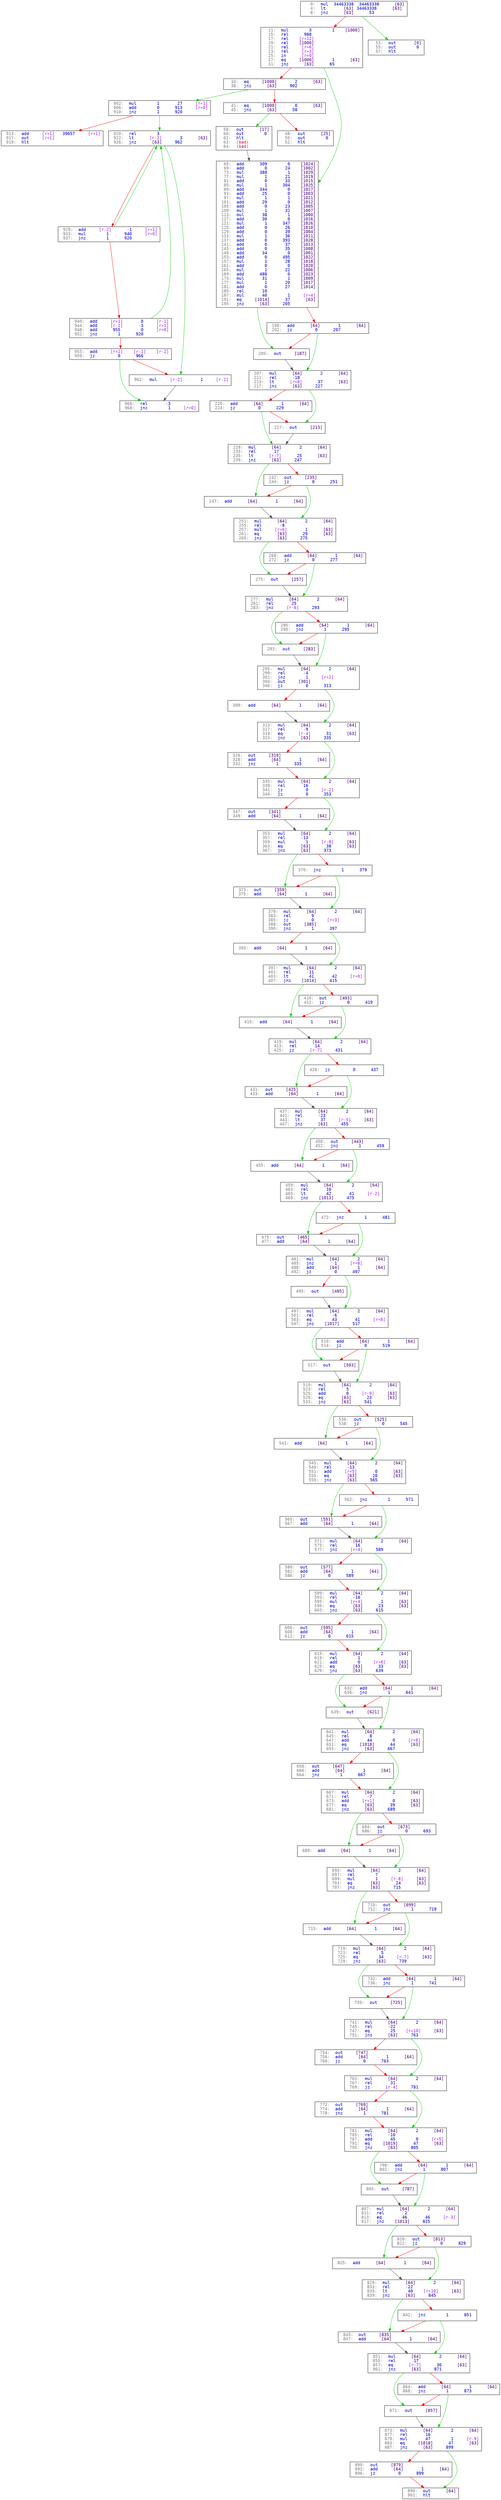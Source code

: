 strict digraph  {
	node [fontname=monospace,
		label="\N",
		shape=box
	];
	0	 [label=<<font color="blue4"><font color="gray50">   0:</font>  <font color="blue3">mul </font> <font color="blue3">34463338 </font> <font color="blue3">34463338 </font> <font color="indigo">    [63]</font></font><br align="left"/><font color="blue4"><font color="gray50">   4:</font>  <font color="blue3">lt  </font> <font color="indigo">    [63]</font> <font color="blue3">34463338 </font> <font color="indigo">    [63]</font></font><br align="left"/><font color="blue4"><font color="gray50">   8:</font>  <font color="blue3">jnz </font> <font color="indigo">    [63]</font> <font color="blue3">     53 </font></font><br align="left"/>>];
	1	 [label=<<font color="blue4"><font color="gray50">  11:</font>  <font color="blue3">mul </font> <font color="blue3">      3 </font> <font color="blue3">      1 </font> <font color="indigo">  [1000]</font></font><br align="left"/><font color="blue4"><font color="gray50">  15:</font>  <font color="blue3">rel </font> <font color="blue3">    988 </font></font><br align="left"/><font color="blue4"><font color="gray50">  17:</font>  <font color="blue3">rel </font> <font color="purple">  [r+12]</font></font><br align="left"/><font color="blue4"><font color="gray50">  19:</font>  <font color="blue3">rel </font> <font color="indigo">  [1000]</font></font><br align="left"/><font color="blue4"><font color="gray50">  21:</font>  <font color="blue3">rel </font> <font color="purple">   [r+6]</font></font><br align="left"/><font color="blue4"><font color="gray50">  23:</font>  <font color="blue3">rel </font> <font color="purple">   [r+3]</font></font><br align="left"/><font color="blue4"><font color="gray50">  25:</font>  <font color="blue3">in  </font> <font color="purple">   [r+0]</font></font><br align="left"/><font color="blue4"><font color="gray50">  27:</font>  <font color="blue3">eq  </font> <font color="indigo">  [1000]</font> <font color="blue3">      1 </font> <font color="indigo">    [63]</font></font><br align="left"/><font color="blue4"><font color="gray50">  31:</font>  <font color="blue3">jnz </font> <font color="indigo">    [63]</font> <font color="blue3">     65 </font></font><br align="left"/>>];
	0 -> 1	 [color=red];
	5	 [label=<<font color="blue4"><font color="gray50">  53:</font>  <font color="blue3">out </font> <font color="indigo">     [0]</font></font><br align="left"/><font color="blue4"><font color="gray50">  55:</font>  <font color="blue3">out </font> <font color="blue3">      0 </font></font><br align="left"/><font color="blue4"><font color="gray50">  57:</font>  <font color="blue3">hlt </font></font><br align="left"/>>];
	0 -> 5	 [color=green3];
	2	 [label=<<font color="blue4"><font color="gray50">  34:</font>  <font color="blue3">eq  </font> <font color="indigo">  [1000]</font> <font color="blue3">      2 </font> <font color="indigo">    [63]</font></font><br align="left"/><font color="blue4"><font color="gray50">  38:</font>  <font color="blue3">jnz </font> <font color="indigo">    [63]</font> <font color="blue3">    902 </font></font><br align="left"/>>];
	1 -> 2	 [color=red];
	7	 [label=<<font color="blue4"><font color="gray50">  65:</font>  <font color="blue3">add </font> <font color="blue3">    309 </font> <font color="blue3">      0 </font> <font color="indigo">  [1024]</font></font><br align="left"/><font color="blue4"><font color="gray50">  69:</font>  <font color="blue3">add </font> <font color="blue3">      0 </font> <font color="blue3">     24 </font> <font color="indigo">  [1002]</font></font><br align="left"/><font color="blue4"><font color="gray50">  73:</font>  <font color="blue3">mul </font> <font color="blue3">    388 </font> <font color="blue3">      1 </font> <font color="indigo">  [1029]</font></font><br align="left"/><font color="blue4"><font color="gray50">  77:</font>  <font color="blue3">mul </font> <font color="blue3">      1 </font> <font color="blue3">     21 </font> <font color="indigo">  [1019]</font></font><br align="left"/><font color="blue4"><font color="gray50">  81:</font>  <font color="blue3">add </font> <font color="blue3">      0 </font> <font color="blue3">     33 </font> <font color="indigo">  [1015]</font></font><br align="left"/><font color="blue4"><font color="gray50">  85:</font>  <font color="blue3">mul </font> <font color="blue3">      1 </font> <font color="blue3">    304 </font> <font color="indigo">  [1025]</font></font><br align="left"/><font color="blue4"><font color="gray50">  89:</font>  <font color="blue3">add </font> <font color="blue3">    344 </font> <font color="blue3">      0 </font> <font color="indigo">  [1027]</font></font><br align="left"/><font color="blue4"><font color="gray50">  93:</font>  <font color="blue3">add </font> <font color="blue3">     25 </font> <font color="blue3">      0 </font> <font color="indigo">  [1003]</font></font><br align="left"/><font color="blue4"><font color="gray50">  97:</font>  <font color="blue3">mul </font> <font color="blue3">      1 </font> <font color="blue3">      1 </font> <font color="indigo">  [1021]</font></font><br align="left"/><font color="blue4"><font color="gray50"> 101:</font>  <font color="blue3">add </font> <font color="blue3">     29 </font> <font color="blue3">      0 </font> <font color="indigo">  [1012]</font></font><br align="left"/><font color="blue4"><font color="gray50"> 105:</font>  <font color="blue3">add </font> <font color="blue3">      0 </font> <font color="blue3">     23 </font> <font color="indigo">  [1005]</font></font><br align="left"/><font color="blue4"><font color="gray50"> 109:</font>  <font color="blue3">mul </font> <font color="blue3">      1 </font> <font color="blue3">     32 </font> <font color="indigo">  [1007]</font></font><br align="left"/><font color="blue4"><font color="gray50"> 113:</font>  <font color="blue3">mul </font> <font color="blue3">     38 </font> <font color="blue3">      1 </font> <font color="indigo">  [1000]</font></font><br align="left"/><font color="blue4"><font color="gray50"> 117:</font>  <font color="blue3">add </font> <font color="blue3">     30 </font> <font color="blue3">      0 </font> <font color="indigo">  [1016]</font></font><br align="left"/><font color="blue4"><font color="gray50"> 121:</font>  <font color="blue3">mul </font> <font color="blue3">      1 </font> <font color="blue3">    347 </font> <font color="indigo">  [1026]</font></font><br align="left"/><font color="blue4"><font color="gray50"> 125:</font>  <font color="blue3">add </font> <font color="blue3">      0 </font> <font color="blue3">     26 </font> <font color="indigo">  [1010]</font></font><br align="left"/><font color="blue4"><font color="gray50"> 129:</font>  <font color="blue3">add </font> <font color="blue3">      0 </font> <font color="blue3">     39 </font> <font color="indigo">  [1004]</font></font><br align="left"/><font color="blue4"><font color="gray50"> 133:</font>  <font color="blue3">mul </font> <font color="blue3">      1 </font> <font color="blue3">     36 </font> <font color="indigo">  [1011]</font></font><br align="left"/><font color="blue4"><font color="gray50"> 137:</font>  <font color="blue3">add </font> <font color="blue3">      0 </font> <font color="blue3">    393 </font> <font color="indigo">  [1028]</font></font><br align="left"/><font color="blue4"><font color="gray50"> 141:</font>  <font color="blue3">add </font> <font color="blue3">      0 </font> <font color="blue3">     37 </font> <font color="indigo">  [1013]</font></font><br align="left"/><font color="blue4"><font color="gray50"> 145:</font>  <font color="blue3">add </font> <font color="blue3">      0 </font> <font color="blue3">     35 </font> <font color="indigo">  [1008]</font></font><br align="left"/><font color="blue4"><font color="gray50"> 149:</font>  <font color="blue3">add </font> <font color="blue3">     34 </font> <font color="blue3">      0 </font> <font color="indigo">  [1001]</font></font><br align="left"/><font color="blue4"><font color="gray50"> 153:</font>  <font color="blue3">add </font> <font color="blue3">      0 </font> <font color="blue3">    495 </font> <font color="indigo">  [1022]</font></font><br align="left"/><font color="blue4"><font color="gray50"> 157:</font>  <font color="blue3">mul </font> <font color="blue3">      1 </font> <font color="blue3">     28 </font> <font color="indigo">  [1018]</font></font><br align="left"/><font color="blue4"><font color="gray50"> 161:</font>  <font color="blue3">add </font> <font color="blue3">      0 </font> <font color="blue3">      0 </font> <font color="indigo">  [1020]</font></font><br align="left"/><font color="blue4"><font color="gray50"> 165:</font>  <font color="blue3">mul </font> <font color="blue3">      1 </font> <font color="blue3">     22 </font> <font color="indigo">  [1006]</font></font><br align="left"/><font color="blue4"><font color="gray50"> 169:</font>  <font color="blue3">add </font> <font color="blue3">    488 </font> <font color="blue3">      0 </font> <font color="indigo">  [1023]</font></font><br align="left"/><font color="blue4"><font color="gray50"> 173:</font>  <font color="blue3">mul </font> <font color="blue3">     31 </font> <font color="blue3">      1 </font> <font color="indigo">  [1009]</font></font><br align="left"/><font color="blue4"><font color="gray50"> 177:</font>  <font color="blue3">mul </font> <font color="blue3">      1 </font> <font color="blue3">     20 </font> <font color="indigo">  [1017]</font></font><br align="left"/><font color="blue4"><font color="gray50"> 181:</font>  <font color="blue3">add </font> <font color="blue3">      0 </font> <font color="blue3">     27 </font> <font color="indigo">  [1014]</font></font><br align="left"/><font color="blue4"><font color="gray50"> 185:</font>  <font color="blue3">rel </font> <font color="blue3">     10 </font></font><br align="left"/><font color="blue4"><font color="gray50"> 187:</font>  <font color="blue3">mul </font> <font color="blue3">     40 </font> <font color="blue3">      1 </font> <font color="purple">   [r+4]</font></font><br align="left"/><font color="blue4"><font color="gray50"> 191:</font>  <font color="blue3">eq  </font> <font color="indigo">  [1014]</font> <font color="blue3">     37 </font> <font color="indigo">    [63]</font></font><br align="left"/><font color="blue4"><font color="gray50"> 195:</font>  <font color="blue3">jnz </font> <font color="indigo">    [63]</font> <font color="blue3">    205 </font></font><br align="left"/>>];
	1 -> 7	 [color=green3];
	3	 [label=<<font color="blue4"><font color="gray50">  41:</font>  <font color="blue3">eq  </font> <font color="indigo">  [1000]</font> <font color="blue3">      0 </font> <font color="indigo">    [63]</font></font><br align="left"/><font color="blue4"><font color="gray50">  45:</font>  <font color="blue3">jnz </font> <font color="indigo">    [63]</font> <font color="blue3">     58 </font></font><br align="left"/>>];
	2 -> 3	 [color=red];
	93	 [label=<<font color="blue4"><font color="gray50"> 902:</font>  <font color="blue3">mul </font> <font color="blue3">      1 </font> <font color="blue3">     27 </font> <font color="purple">   [r+1]</font></font><br align="left"/><font color="blue4"><font color="gray50"> 906:</font>  <font color="blue3">add </font> <font color="blue3">      0 </font> <font color="blue3">    913 </font> <font color="purple">   [r+0]</font></font><br align="left"/><font color="blue4"><font color="gray50"> 910:</font>  <font color="blue3">jnz </font> <font color="blue3">      1 </font> <font color="blue3">    920 </font></font><br align="left"/>>];
	2 -> 93	 [color=green3];
	4	 [label=<<font color="blue4"><font color="gray50">  48:</font>  <font color="blue3">out </font> <font color="indigo">    [25]</font></font><br align="left"/><font color="blue4"><font color="gray50">  50:</font>  <font color="blue3">out </font> <font color="blue3">      0 </font></font><br align="left"/><font color="blue4"><font color="gray50">  52:</font>  <font color="blue3">hlt </font></font><br align="left"/>>];
	3 -> 4	 [color=red];
	6	 [label=<<font color="blue4"><font color="gray50">  58:</font>  <font color="blue3">out </font> <font color="indigo">    [17]</font></font><br align="left"/><font color="blue4"><font color="gray50">  60:</font>  <font color="blue3">out </font> <font color="blue3">      0 </font></font><br align="left"/><font color="blue4"><font color="gray50">  62:</font>  <font color="blue3">hlt </font></font><br align="left"/><font color="blue4"><font color="gray50">  63:</font>  <font color="crimson">(bad)</font></font><br align="left"/><font color="blue4"><font color="gray50">  64:</font>  <font color="crimson">(bad)</font></font><br align="left"/>>];
	3 -> 6	 [color=green3];
	6 -> 7	 [color=grey30];
	8	 [label=<<font color="blue4"><font color="gray50"> 198:</font>  <font color="blue3">add </font> <font color="indigo">    [64]</font> <font color="blue3">      1 </font> <font color="indigo">    [64]</font></font><br align="left"/><font color="blue4"><font color="gray50"> 202:</font>  <font color="blue3">jz  </font> <font color="blue3">      0 </font> <font color="blue3">    207 </font></font><br align="left"/>>];
	7 -> 8	 [color=red];
	9	 [label=<<font color="blue4"><font color="gray50"> 205:</font>  <font color="blue3">out </font> <font color="indigo">   [187]</font></font><br align="left"/>>];
	7 -> 9	 [color=green3];
	8 -> 9	 [color=red];
	10	 [label=<<font color="blue4"><font color="gray50"> 207:</font>  <font color="blue3">mul </font> <font color="indigo">    [64]</font> <font color="blue3">      2 </font> <font color="indigo">    [64]</font></font><br align="left"/><font color="blue4"><font color="gray50"> 211:</font>  <font color="blue3">rel </font> <font color="blue3">    -18 </font></font><br align="left"/><font color="blue4"><font color="gray50"> 213:</font>  <font color="blue3">lt  </font> <font color="purple">   [r+8]</font> <font color="blue3">     37 </font> <font color="indigo">    [63]</font></font><br align="left"/><font color="blue4"><font color="gray50"> 217:</font>  <font color="blue3">jnz </font> <font color="indigo">    [63]</font> <font color="blue3">    227 </font></font><br align="left"/>>];
	8 -> 10	 [color=green3];
	9 -> 10	 [color=grey30];
	11	 [label=<<font color="blue4"><font color="gray50"> 220:</font>  <font color="blue3">add </font> <font color="indigo">    [64]</font> <font color="blue3">      1 </font> <font color="indigo">    [64]</font></font><br align="left"/><font color="blue4"><font color="gray50"> 224:</font>  <font color="blue3">jz  </font> <font color="blue3">      0 </font> <font color="blue3">    229 </font></font><br align="left"/>>];
	10 -> 11	 [color=red];
	12	 [label=<<font color="blue4"><font color="gray50"> 227:</font>  <font color="blue3">out </font> <font color="indigo">   [213]</font></font><br align="left"/>>];
	10 -> 12	 [color=green3];
	11 -> 12	 [color=red];
	13	 [label=<<font color="blue4"><font color="gray50"> 229:</font>  <font color="blue3">mul </font> <font color="indigo">    [64]</font> <font color="blue3">      2 </font> <font color="indigo">    [64]</font></font><br align="left"/><font color="blue4"><font color="gray50"> 233:</font>  <font color="blue3">rel </font> <font color="blue3">     17 </font></font><br align="left"/><font color="blue4"><font color="gray50"> 235:</font>  <font color="blue3">lt  </font> <font color="purple">   [r-7]</font> <font color="blue3">     25 </font> <font color="indigo">    [63]</font></font><br align="left"/><font color="blue4"><font color="gray50"> 239:</font>  <font color="blue3">jnz </font> <font color="indigo">    [63]</font> <font color="blue3">    247 </font></font><br align="left"/>>];
	11 -> 13	 [color=green3];
	12 -> 13	 [color=grey30];
	14	 [label=<<font color="blue4"><font color="gray50"> 242:</font>  <font color="blue3">out </font> <font color="indigo">   [235]</font></font><br align="left"/><font color="blue4"><font color="gray50"> 244:</font>  <font color="blue3">jz  </font> <font color="blue3">      0 </font> <font color="blue3">    251 </font></font><br align="left"/>>];
	13 -> 14	 [color=red];
	15	 [label=<<font color="blue4"><font color="gray50"> 247:</font>  <font color="blue3">add </font> <font color="indigo">    [64]</font> <font color="blue3">      1 </font> <font color="indigo">    [64]</font></font><br align="left"/>>];
	13 -> 15	 [color=green3];
	14 -> 15	 [color=red];
	16	 [label=<<font color="blue4"><font color="gray50"> 251:</font>  <font color="blue3">mul </font> <font color="indigo">    [64]</font> <font color="blue3">      2 </font> <font color="indigo">    [64]</font></font><br align="left"/><font color="blue4"><font color="gray50"> 255:</font>  <font color="blue3">rel </font> <font color="blue3">     -8 </font></font><br align="left"/><font color="blue4"><font color="gray50"> 257:</font>  <font color="blue3">mul </font> <font color="purple">   [r+6]</font> <font color="blue3">      1 </font> <font color="indigo">    [63]</font></font><br align="left"/><font color="blue4"><font color="gray50"> 261:</font>  <font color="blue3">eq  </font> <font color="indigo">    [63]</font> <font color="blue3">     29 </font> <font color="indigo">    [63]</font></font><br align="left"/><font color="blue4"><font color="gray50"> 265:</font>  <font color="blue3">jnz </font> <font color="indigo">    [63]</font> <font color="blue3">    275 </font></font><br align="left"/>>];
	14 -> 16	 [color=green3];
	15 -> 16	 [color=grey30];
	17	 [label=<<font color="blue4"><font color="gray50"> 268:</font>  <font color="blue3">add </font> <font color="indigo">    [64]</font> <font color="blue3">      1 </font> <font color="indigo">    [64]</font></font><br align="left"/><font color="blue4"><font color="gray50"> 272:</font>  <font color="blue3">jz  </font> <font color="blue3">      0 </font> <font color="blue3">    277 </font></font><br align="left"/>>];
	16 -> 17	 [color=red];
	18	 [label=<<font color="blue4"><font color="gray50"> 275:</font>  <font color="blue3">out </font> <font color="indigo">   [257]</font></font><br align="left"/>>];
	16 -> 18	 [color=green3];
	17 -> 18	 [color=red];
	19	 [label=<<font color="blue4"><font color="gray50"> 277:</font>  <font color="blue3">mul </font> <font color="indigo">    [64]</font> <font color="blue3">      2 </font> <font color="indigo">    [64]</font></font><br align="left"/><font color="blue4"><font color="gray50"> 281:</font>  <font color="blue3">rel </font> <font color="blue3">     25 </font></font><br align="left"/><font color="blue4"><font color="gray50"> 283:</font>  <font color="blue3">jnz </font> <font color="purple">   [r-6]</font> <font color="blue3">    293 </font></font><br align="left"/>>];
	17 -> 19	 [color=green3];
	18 -> 19	 [color=grey30];
	20	 [label=<<font color="blue4"><font color="gray50"> 286:</font>  <font color="blue3">add </font> <font color="indigo">    [64]</font> <font color="blue3">      1 </font> <font color="indigo">    [64]</font></font><br align="left"/><font color="blue4"><font color="gray50"> 290:</font>  <font color="blue3">jnz </font> <font color="blue3">      1 </font> <font color="blue3">    295 </font></font><br align="left"/>>];
	19 -> 20	 [color=red];
	21	 [label=<<font color="blue4"><font color="gray50"> 293:</font>  <font color="blue3">out </font> <font color="indigo">   [283]</font></font><br align="left"/>>];
	19 -> 21	 [color=green3];
	20 -> 21	 [color=red];
	22	 [label=<<font color="blue4"><font color="gray50"> 295:</font>  <font color="blue3">mul </font> <font color="indigo">    [64]</font> <font color="blue3">      2 </font> <font color="indigo">    [64]</font></font><br align="left"/><font color="blue4"><font color="gray50"> 299:</font>  <font color="blue3">rel </font> <font color="blue3">     -4 </font></font><br align="left"/><font color="blue4"><font color="gray50"> 301:</font>  <font color="blue3">jnz </font> <font color="blue3">      1 </font> <font color="purple">   [r+2]</font></font><br align="left"/><font color="blue4"><font color="gray50"> 304:</font>  <font color="blue3">out </font> <font color="indigo">   [301]</font></font><br align="left"/><font color="blue4"><font color="gray50"> 306:</font>  <font color="blue3">jz  </font> <font color="blue3">      0 </font> <font color="blue3">    313 </font></font><br align="left"/>>];
	20 -> 22	 [color=green3];
	21 -> 22	 [color=grey30];
	23	 [label=<<font color="blue4"><font color="gray50"> 309:</font>  <font color="blue3">add </font> <font color="indigo">    [64]</font> <font color="blue3">      1 </font> <font color="indigo">    [64]</font></font><br align="left"/>>];
	22 -> 23	 [color=red];
	24	 [label=<<font color="blue4"><font color="gray50"> 313:</font>  <font color="blue3">mul </font> <font color="indigo">    [64]</font> <font color="blue3">      2 </font> <font color="indigo">    [64]</font></font><br align="left"/><font color="blue4"><font color="gray50"> 317:</font>  <font color="blue3">rel </font> <font color="blue3">     -9 </font></font><br align="left"/><font color="blue4"><font color="gray50"> 319:</font>  <font color="blue3">eq  </font> <font color="purple">   [r-4]</font> <font color="blue3">     31 </font> <font color="indigo">    [63]</font></font><br align="left"/><font color="blue4"><font color="gray50"> 323:</font>  <font color="blue3">jnz </font> <font color="indigo">    [63]</font> <font color="blue3">    335 </font></font><br align="left"/>>];
	22 -> 24	 [color=green3];
	23 -> 24	 [color=grey30];
	25	 [label=<<font color="blue4"><font color="gray50"> 326:</font>  <font color="blue3">out </font> <font color="indigo">   [319]</font></font><br align="left"/><font color="blue4"><font color="gray50"> 328:</font>  <font color="blue3">add </font> <font color="indigo">    [64]</font> <font color="blue3">      1 </font> <font color="indigo">    [64]</font></font><br align="left"/><font color="blue4"><font color="gray50"> 332:</font>  <font color="blue3">jnz </font> <font color="blue3">      1 </font> <font color="blue3">    335 </font></font><br align="left"/>>];
	24 -> 25	 [color=red];
	26	 [label=<<font color="blue4"><font color="gray50"> 335:</font>  <font color="blue3">mul </font> <font color="indigo">    [64]</font> <font color="blue3">      2 </font> <font color="indigo">    [64]</font></font><br align="left"/><font color="blue4"><font color="gray50"> 339:</font>  <font color="blue3">rel </font> <font color="blue3">     16 </font></font><br align="left"/><font color="blue4"><font color="gray50"> 341:</font>  <font color="blue3">jz  </font> <font color="blue3">      0 </font> <font color="purple">   [r-2]</font></font><br align="left"/><font color="blue4"><font color="gray50"> 344:</font>  <font color="blue3">jz  </font> <font color="blue3">      0 </font> <font color="blue3">    353 </font></font><br align="left"/>>];
	24 -> 26	 [color=green3];
	25 -> 26	 [color=red];
	27	 [label=<<font color="blue4"><font color="gray50"> 347:</font>  <font color="blue3">out </font> <font color="indigo">   [341]</font></font><br align="left"/><font color="blue4"><font color="gray50"> 349:</font>  <font color="blue3">add </font> <font color="indigo">    [64]</font> <font color="blue3">      1 </font> <font color="indigo">    [64]</font></font><br align="left"/>>];
	26 -> 27	 [color=red];
	28	 [label=<<font color="blue4"><font color="gray50"> 353:</font>  <font color="blue3">mul </font> <font color="indigo">    [64]</font> <font color="blue3">      2 </font> <font color="indigo">    [64]</font></font><br align="left"/><font color="blue4"><font color="gray50"> 357:</font>  <font color="blue3">rel </font> <font color="blue3">    -13 </font></font><br align="left"/><font color="blue4"><font color="gray50"> 359:</font>  <font color="blue3">mul </font> <font color="blue3">      1 </font> <font color="purple">   [r-8]</font> <font color="indigo">    [63]</font></font><br align="left"/><font color="blue4"><font color="gray50"> 363:</font>  <font color="blue3">eq  </font> <font color="indigo">    [63]</font> <font color="blue3">     38 </font> <font color="indigo">    [63]</font></font><br align="left"/><font color="blue4"><font color="gray50"> 367:</font>  <font color="blue3">jnz </font> <font color="indigo">    [63]</font> <font color="blue3">    373 </font></font><br align="left"/>>];
	26 -> 28	 [color=green3];
	27 -> 28	 [color=grey30];
	29	 [label=<<font color="blue4"><font color="gray50"> 370:</font>  <font color="blue3">jnz </font> <font color="blue3">      1 </font> <font color="blue3">    379 </font></font><br align="left"/>>];
	28 -> 29	 [color=red];
	30	 [label=<<font color="blue4"><font color="gray50"> 373:</font>  <font color="blue3">out </font> <font color="indigo">   [359]</font></font><br align="left"/><font color="blue4"><font color="gray50"> 375:</font>  <font color="blue3">add </font> <font color="indigo">    [64]</font> <font color="blue3">      1 </font> <font color="indigo">    [64]</font></font><br align="left"/>>];
	28 -> 30	 [color=green3];
	29 -> 30	 [color=red];
	31	 [label=<<font color="blue4"><font color="gray50"> 379:</font>  <font color="blue3">mul </font> <font color="indigo">    [64]</font> <font color="blue3">      2 </font> <font color="indigo">    [64]</font></font><br align="left"/><font color="blue4"><font color="gray50"> 383:</font>  <font color="blue3">rel </font> <font color="blue3">      9 </font></font><br align="left"/><font color="blue4"><font color="gray50"> 385:</font>  <font color="blue3">jz  </font> <font color="blue3">      0 </font> <font color="purple">   [r+3]</font></font><br align="left"/><font color="blue4"><font color="gray50"> 388:</font>  <font color="blue3">out </font> <font color="indigo">   [385]</font></font><br align="left"/><font color="blue4"><font color="gray50"> 390:</font>  <font color="blue3">jnz </font> <font color="blue3">      1 </font> <font color="blue3">    397 </font></font><br align="left"/>>];
	29 -> 31	 [color=green3];
	30 -> 31	 [color=grey30];
	32	 [label=<<font color="blue4"><font color="gray50"> 393:</font>  <font color="blue3">add </font> <font color="indigo">    [64]</font> <font color="blue3">      1 </font> <font color="indigo">    [64]</font></font><br align="left"/>>];
	31 -> 32	 [color=red];
	33	 [label=<<font color="blue4"><font color="gray50"> 397:</font>  <font color="blue3">mul </font> <font color="indigo">    [64]</font> <font color="blue3">      2 </font> <font color="indigo">    [64]</font></font><br align="left"/><font color="blue4"><font color="gray50"> 401:</font>  <font color="blue3">rel </font> <font color="blue3">    -11 </font></font><br align="left"/><font color="blue4"><font color="gray50"> 403:</font>  <font color="blue3">lt  </font> <font color="blue3">     41 </font> <font color="blue3">     42 </font> <font color="purple">   [r+0]</font></font><br align="left"/><font color="blue4"><font color="gray50"> 407:</font>  <font color="blue3">jnz </font> <font color="indigo">  [1014]</font> <font color="blue3">    415 </font></font><br align="left"/>>];
	31 -> 33	 [color=green3];
	32 -> 33	 [color=grey30];
	34	 [label=<<font color="blue4"><font color="gray50"> 410:</font>  <font color="blue3">out </font> <font color="indigo">   [403]</font></font><br align="left"/><font color="blue4"><font color="gray50"> 412:</font>  <font color="blue3">jz  </font> <font color="blue3">      0 </font> <font color="blue3">    419 </font></font><br align="left"/>>];
	33 -> 34	 [color=red];
	35	 [label=<<font color="blue4"><font color="gray50"> 415:</font>  <font color="blue3">add </font> <font color="indigo">    [64]</font> <font color="blue3">      1 </font> <font color="indigo">    [64]</font></font><br align="left"/>>];
	33 -> 35	 [color=green3];
	34 -> 35	 [color=red];
	36	 [label=<<font color="blue4"><font color="gray50"> 419:</font>  <font color="blue3">mul </font> <font color="indigo">    [64]</font> <font color="blue3">      2 </font> <font color="indigo">    [64]</font></font><br align="left"/><font color="blue4"><font color="gray50"> 423:</font>  <font color="blue3">rel </font> <font color="blue3">     14 </font></font><br align="left"/><font color="blue4"><font color="gray50"> 425:</font>  <font color="blue3">jz  </font> <font color="purple">   [r-7]</font> <font color="blue3">    431 </font></font><br align="left"/>>];
	34 -> 36	 [color=green3];
	35 -> 36	 [color=grey30];
	37	 [label=<<font color="blue4"><font color="gray50"> 428:</font>  <font color="blue3">jz  </font> <font color="blue3">      0 </font> <font color="blue3">    437 </font></font><br align="left"/>>];
	36 -> 37	 [color=red];
	38	 [label=<<font color="blue4"><font color="gray50"> 431:</font>  <font color="blue3">out </font> <font color="indigo">   [425]</font></font><br align="left"/><font color="blue4"><font color="gray50"> 433:</font>  <font color="blue3">add </font> <font color="indigo">    [64]</font> <font color="blue3">      1 </font> <font color="indigo">    [64]</font></font><br align="left"/>>];
	36 -> 38	 [color=green3];
	37 -> 38	 [color=red];
	39	 [label=<<font color="blue4"><font color="gray50"> 437:</font>  <font color="blue3">mul </font> <font color="indigo">    [64]</font> <font color="blue3">      2 </font> <font color="indigo">    [64]</font></font><br align="left"/><font color="blue4"><font color="gray50"> 441:</font>  <font color="blue3">rel </font> <font color="blue3">    -23 </font></font><br align="left"/><font color="blue4"><font color="gray50"> 443:</font>  <font color="blue3">lt  </font> <font color="blue3">     37 </font> <font color="purple">   [r-5]</font> <font color="indigo">    [63]</font></font><br align="left"/><font color="blue4"><font color="gray50"> 447:</font>  <font color="blue3">jnz </font> <font color="indigo">    [63]</font> <font color="blue3">    455 </font></font><br align="left"/>>];
	37 -> 39	 [color=green3];
	38 -> 39	 [color=grey30];
	40	 [label=<<font color="blue4"><font color="gray50"> 450:</font>  <font color="blue3">out </font> <font color="indigo">   [443]</font></font><br align="left"/><font color="blue4"><font color="gray50"> 452:</font>  <font color="blue3">jnz </font> <font color="blue3">      1 </font> <font color="blue3">    459 </font></font><br align="left"/>>];
	39 -> 40	 [color=red];
	41	 [label=<<font color="blue4"><font color="gray50"> 455:</font>  <font color="blue3">add </font> <font color="indigo">    [64]</font> <font color="blue3">      1 </font> <font color="indigo">    [64]</font></font><br align="left"/>>];
	39 -> 41	 [color=green3];
	40 -> 41	 [color=red];
	42	 [label=<<font color="blue4"><font color="gray50"> 459:</font>  <font color="blue3">mul </font> <font color="indigo">    [64]</font> <font color="blue3">      2 </font> <font color="indigo">    [64]</font></font><br align="left"/><font color="blue4"><font color="gray50"> 463:</font>  <font color="blue3">rel </font> <font color="blue3">     10 </font></font><br align="left"/><font color="blue4"><font color="gray50"> 465:</font>  <font color="blue3">lt  </font> <font color="blue3">     42 </font> <font color="blue3">     41 </font> <font color="purple">   [r-2]</font></font><br align="left"/><font color="blue4"><font color="gray50"> 469:</font>  <font color="blue3">jnz </font> <font color="indigo">  [1013]</font> <font color="blue3">    475 </font></font><br align="left"/>>];
	40 -> 42	 [color=green3];
	41 -> 42	 [color=grey30];
	43	 [label=<<font color="blue4"><font color="gray50"> 472:</font>  <font color="blue3">jnz </font> <font color="blue3">      1 </font> <font color="blue3">    481 </font></font><br align="left"/>>];
	42 -> 43	 [color=red];
	44	 [label=<<font color="blue4"><font color="gray50"> 475:</font>  <font color="blue3">out </font> <font color="indigo">   [465]</font></font><br align="left"/><font color="blue4"><font color="gray50"> 477:</font>  <font color="blue3">add </font> <font color="indigo">    [64]</font> <font color="blue3">      1 </font> <font color="indigo">    [64]</font></font><br align="left"/>>];
	42 -> 44	 [color=green3];
	43 -> 44	 [color=red];
	45	 [label=<<font color="blue4"><font color="gray50"> 481:</font>  <font color="blue3">mul </font> <font color="indigo">    [64]</font> <font color="blue3">      2 </font> <font color="indigo">    [64]</font></font><br align="left"/><font color="blue4"><font color="gray50"> 485:</font>  <font color="blue3">jnz </font> <font color="blue3">      1 </font> <font color="purple">   [r+8]</font></font><br align="left"/><font color="blue4"><font color="gray50"> 488:</font>  <font color="blue3">add </font> <font color="indigo">    [64]</font> <font color="blue3">      1 </font> <font color="indigo">    [64]</font></font><br align="left"/><font color="blue4"><font color="gray50"> 492:</font>  <font color="blue3">jz  </font> <font color="blue3">      0 </font> <font color="blue3">    497 </font></font><br align="left"/>>];
	43 -> 45	 [color=green3];
	44 -> 45	 [color=grey30];
	46	 [label=<<font color="blue4"><font color="gray50"> 495:</font>  <font color="blue3">out </font> <font color="indigo">   [485]</font></font><br align="left"/>>];
	45 -> 46	 [color=red];
	47	 [label=<<font color="blue4"><font color="gray50"> 497:</font>  <font color="blue3">mul </font> <font color="indigo">    [64]</font> <font color="blue3">      2 </font> <font color="indigo">    [64]</font></font><br align="left"/><font color="blue4"><font color="gray50"> 501:</font>  <font color="blue3">rel </font> <font color="blue3">     -6 </font></font><br align="left"/><font color="blue4"><font color="gray50"> 503:</font>  <font color="blue3">eq  </font> <font color="blue3">     43 </font> <font color="blue3">     41 </font> <font color="purple">   [r+8]</font></font><br align="left"/><font color="blue4"><font color="gray50"> 507:</font>  <font color="blue3">jnz </font> <font color="indigo">  [1017]</font> <font color="blue3">    517 </font></font><br align="left"/>>];
	45 -> 47	 [color=green3];
	46 -> 47	 [color=grey30];
	48	 [label=<<font color="blue4"><font color="gray50"> 510:</font>  <font color="blue3">add </font> <font color="indigo">    [64]</font> <font color="blue3">      1 </font> <font color="indigo">    [64]</font></font><br align="left"/><font color="blue4"><font color="gray50"> 514:</font>  <font color="blue3">jz  </font> <font color="blue3">      0 </font> <font color="blue3">    519 </font></font><br align="left"/>>];
	47 -> 48	 [color=red];
	49	 [label=<<font color="blue4"><font color="gray50"> 517:</font>  <font color="blue3">out </font> <font color="indigo">   [503]</font></font><br align="left"/>>];
	47 -> 49	 [color=green3];
	48 -> 49	 [color=red];
	50	 [label=<<font color="blue4"><font color="gray50"> 519:</font>  <font color="blue3">mul </font> <font color="indigo">    [64]</font> <font color="blue3">      2 </font> <font color="indigo">    [64]</font></font><br align="left"/><font color="blue4"><font color="gray50"> 523:</font>  <font color="blue3">rel </font> <font color="blue3">      5 </font></font><br align="left"/><font color="blue4"><font color="gray50"> 525:</font>  <font color="blue3">add </font> <font color="blue3">      0 </font> <font color="purple">   [r-9]</font> <font color="indigo">    [63]</font></font><br align="left"/><font color="blue4"><font color="gray50"> 529:</font>  <font color="blue3">eq  </font> <font color="indigo">    [63]</font> <font color="blue3">     23 </font> <font color="indigo">    [63]</font></font><br align="left"/><font color="blue4"><font color="gray50"> 533:</font>  <font color="blue3">jnz </font> <font color="indigo">    [63]</font> <font color="blue3">    541 </font></font><br align="left"/>>];
	48 -> 50	 [color=green3];
	49 -> 50	 [color=grey30];
	51	 [label=<<font color="blue4"><font color="gray50"> 536:</font>  <font color="blue3">out </font> <font color="indigo">   [525]</font></font><br align="left"/><font color="blue4"><font color="gray50"> 538:</font>  <font color="blue3">jz  </font> <font color="blue3">      0 </font> <font color="blue3">    545 </font></font><br align="left"/>>];
	50 -> 51	 [color=red];
	52	 [label=<<font color="blue4"><font color="gray50"> 541:</font>  <font color="blue3">add </font> <font color="indigo">    [64]</font> <font color="blue3">      1 </font> <font color="indigo">    [64]</font></font><br align="left"/>>];
	50 -> 52	 [color=green3];
	51 -> 52	 [color=red];
	53	 [label=<<font color="blue4"><font color="gray50"> 545:</font>  <font color="blue3">mul </font> <font color="indigo">    [64]</font> <font color="blue3">      2 </font> <font color="indigo">    [64]</font></font><br align="left"/><font color="blue4"><font color="gray50"> 549:</font>  <font color="blue3">rel </font> <font color="blue3">    -13 </font></font><br align="left"/><font color="blue4"><font color="gray50"> 551:</font>  <font color="blue3">add </font> <font color="purple">   [r+5]</font> <font color="blue3">      0 </font> <font color="indigo">    [63]</font></font><br align="left"/><font color="blue4"><font color="gray50"> 555:</font>  <font color="blue3">eq  </font> <font color="indigo">    [63]</font> <font color="blue3">     20 </font> <font color="indigo">    [63]</font></font><br align="left"/><font color="blue4"><font color="gray50"> 559:</font>  <font color="blue3">jnz </font> <font color="indigo">    [63]</font> <font color="blue3">    565 </font></font><br align="left"/>>];
	51 -> 53	 [color=green3];
	52 -> 53	 [color=grey30];
	54	 [label=<<font color="blue4"><font color="gray50"> 562:</font>  <font color="blue3">jnz </font> <font color="blue3">      1 </font> <font color="blue3">    571 </font></font><br align="left"/>>];
	53 -> 54	 [color=red];
	55	 [label=<<font color="blue4"><font color="gray50"> 565:</font>  <font color="blue3">out </font> <font color="indigo">   [551]</font></font><br align="left"/><font color="blue4"><font color="gray50"> 567:</font>  <font color="blue3">add </font> <font color="indigo">    [64]</font> <font color="blue3">      1 </font> <font color="indigo">    [64]</font></font><br align="left"/>>];
	53 -> 55	 [color=green3];
	54 -> 55	 [color=red];
	56	 [label=<<font color="blue4"><font color="gray50"> 571:</font>  <font color="blue3">mul </font> <font color="indigo">    [64]</font> <font color="blue3">      2 </font> <font color="indigo">    [64]</font></font><br align="left"/><font color="blue4"><font color="gray50"> 575:</font>  <font color="blue3">rel </font> <font color="blue3">     16 </font></font><br align="left"/><font color="blue4"><font color="gray50"> 577:</font>  <font color="blue3">jnz </font> <font color="purple">   [r+4]</font> <font color="blue3">    589 </font></font><br align="left"/>>];
	54 -> 56	 [color=green3];
	55 -> 56	 [color=grey30];
	57	 [label=<<font color="blue4"><font color="gray50"> 580:</font>  <font color="blue3">out </font> <font color="indigo">   [577]</font></font><br align="left"/><font color="blue4"><font color="gray50"> 582:</font>  <font color="blue3">add </font> <font color="indigo">    [64]</font> <font color="blue3">      1 </font> <font color="indigo">    [64]</font></font><br align="left"/><font color="blue4"><font color="gray50"> 586:</font>  <font color="blue3">jz  </font> <font color="blue3">      0 </font> <font color="blue3">    589 </font></font><br align="left"/>>];
	56 -> 57	 [color=red];
	58	 [label=<<font color="blue4"><font color="gray50"> 589:</font>  <font color="blue3">mul </font> <font color="indigo">    [64]</font> <font color="blue3">      2 </font> <font color="indigo">    [64]</font></font><br align="left"/><font color="blue4"><font color="gray50"> 593:</font>  <font color="blue3">rel </font> <font color="blue3">    -16 </font></font><br align="left"/><font color="blue4"><font color="gray50"> 595:</font>  <font color="blue3">mul </font> <font color="purple">   [r+4]</font> <font color="blue3">      1 </font> <font color="indigo">    [63]</font></font><br align="left"/><font color="blue4"><font color="gray50"> 599:</font>  <font color="blue3">eq  </font> <font color="indigo">    [63]</font> <font color="blue3">     23 </font> <font color="indigo">    [63]</font></font><br align="left"/><font color="blue4"><font color="gray50"> 603:</font>  <font color="blue3">jnz </font> <font color="indigo">    [63]</font> <font color="blue3">    615 </font></font><br align="left"/>>];
	56 -> 58	 [color=green3];
	57 -> 58	 [color=red];
	59	 [label=<<font color="blue4"><font color="gray50"> 606:</font>  <font color="blue3">out </font> <font color="indigo">   [595]</font></font><br align="left"/><font color="blue4"><font color="gray50"> 608:</font>  <font color="blue3">add </font> <font color="indigo">    [64]</font> <font color="blue3">      1 </font> <font color="indigo">    [64]</font></font><br align="left"/><font color="blue4"><font color="gray50"> 612:</font>  <font color="blue3">jz  </font> <font color="blue3">      0 </font> <font color="blue3">    615 </font></font><br align="left"/>>];
	58 -> 59	 [color=red];
	60	 [label=<<font color="blue4"><font color="gray50"> 615:</font>  <font color="blue3">mul </font> <font color="indigo">    [64]</font> <font color="blue3">      2 </font> <font color="indigo">    [64]</font></font><br align="left"/><font color="blue4"><font color="gray50"> 619:</font>  <font color="blue3">rel </font> <font color="blue3">      1 </font></font><br align="left"/><font color="blue4"><font color="gray50"> 621:</font>  <font color="blue3">add </font> <font color="blue3">      0 </font> <font color="purple">   [r+6]</font> <font color="indigo">    [63]</font></font><br align="left"/><font color="blue4"><font color="gray50"> 625:</font>  <font color="blue3">eq  </font> <font color="indigo">    [63]</font> <font color="blue3">     33 </font> <font color="indigo">    [63]</font></font><br align="left"/><font color="blue4"><font color="gray50"> 629:</font>  <font color="blue3">jnz </font> <font color="indigo">    [63]</font> <font color="blue3">    639 </font></font><br align="left"/>>];
	58 -> 60	 [color=green3];
	59 -> 60	 [color=red];
	61	 [label=<<font color="blue4"><font color="gray50"> 632:</font>  <font color="blue3">add </font> <font color="indigo">    [64]</font> <font color="blue3">      1 </font> <font color="indigo">    [64]</font></font><br align="left"/><font color="blue4"><font color="gray50"> 636:</font>  <font color="blue3">jnz </font> <font color="blue3">      1 </font> <font color="blue3">    641 </font></font><br align="left"/>>];
	60 -> 61	 [color=red];
	62	 [label=<<font color="blue4"><font color="gray50"> 639:</font>  <font color="blue3">out </font> <font color="indigo">   [621]</font></font><br align="left"/>>];
	60 -> 62	 [color=green3];
	61 -> 62	 [color=red];
	63	 [label=<<font color="blue4"><font color="gray50"> 641:</font>  <font color="blue3">mul </font> <font color="indigo">    [64]</font> <font color="blue3">      2 </font> <font color="indigo">    [64]</font></font><br align="left"/><font color="blue4"><font color="gray50"> 645:</font>  <font color="blue3">rel </font> <font color="blue3">      8 </font></font><br align="left"/><font color="blue4"><font color="gray50"> 647:</font>  <font color="blue3">add </font> <font color="blue3">     44 </font> <font color="blue3">      0 </font> <font color="purple">   [r+8]</font></font><br align="left"/><font color="blue4"><font color="gray50"> 651:</font>  <font color="blue3">eq  </font> <font color="indigo">  [1018]</font> <font color="blue3">     44 </font> <font color="indigo">    [63]</font></font><br align="left"/><font color="blue4"><font color="gray50"> 655:</font>  <font color="blue3">jnz </font> <font color="indigo">    [63]</font> <font color="blue3">    667 </font></font><br align="left"/>>];
	61 -> 63	 [color=green3];
	62 -> 63	 [color=grey30];
	64	 [label=<<font color="blue4"><font color="gray50"> 658:</font>  <font color="blue3">out </font> <font color="indigo">   [647]</font></font><br align="left"/><font color="blue4"><font color="gray50"> 660:</font>  <font color="blue3">add </font> <font color="indigo">    [64]</font> <font color="blue3">      1 </font> <font color="indigo">    [64]</font></font><br align="left"/><font color="blue4"><font color="gray50"> 664:</font>  <font color="blue3">jnz </font> <font color="blue3">      1 </font> <font color="blue3">    667 </font></font><br align="left"/>>];
	63 -> 64	 [color=red];
	65	 [label=<<font color="blue4"><font color="gray50"> 667:</font>  <font color="blue3">mul </font> <font color="indigo">    [64]</font> <font color="blue3">      2 </font> <font color="indigo">    [64]</font></font><br align="left"/><font color="blue4"><font color="gray50"> 671:</font>  <font color="blue3">rel </font> <font color="blue3">     -7 </font></font><br align="left"/><font color="blue4"><font color="gray50"> 673:</font>  <font color="blue3">add </font> <font color="purple">   [r+1]</font> <font color="blue3">      0 </font> <font color="indigo">    [63]</font></font><br align="left"/><font color="blue4"><font color="gray50"> 677:</font>  <font color="blue3">eq  </font> <font color="indigo">    [63]</font> <font color="blue3">     39 </font> <font color="indigo">    [63]</font></font><br align="left"/><font color="blue4"><font color="gray50"> 681:</font>  <font color="blue3">jnz </font> <font color="indigo">    [63]</font> <font color="blue3">    689 </font></font><br align="left"/>>];
	63 -> 65	 [color=green3];
	64 -> 65	 [color=red];
	66	 [label=<<font color="blue4"><font color="gray50"> 684:</font>  <font color="blue3">out </font> <font color="indigo">   [673]</font></font><br align="left"/><font color="blue4"><font color="gray50"> 686:</font>  <font color="blue3">jz  </font> <font color="blue3">      0 </font> <font color="blue3">    693 </font></font><br align="left"/>>];
	65 -> 66	 [color=red];
	67	 [label=<<font color="blue4"><font color="gray50"> 689:</font>  <font color="blue3">add </font> <font color="indigo">    [64]</font> <font color="blue3">      1 </font> <font color="indigo">    [64]</font></font><br align="left"/>>];
	65 -> 67	 [color=green3];
	66 -> 67	 [color=red];
	68	 [label=<<font color="blue4"><font color="gray50"> 693:</font>  <font color="blue3">mul </font> <font color="indigo">    [64]</font> <font color="blue3">      2 </font> <font color="indigo">    [64]</font></font><br align="left"/><font color="blue4"><font color="gray50"> 697:</font>  <font color="blue3">rel </font> <font color="blue3">      7 </font></font><br align="left"/><font color="blue4"><font color="gray50"> 699:</font>  <font color="blue3">mul </font> <font color="blue3">      1 </font> <font color="purple">   [r-8]</font> <font color="indigo">    [63]</font></font><br align="left"/><font color="blue4"><font color="gray50"> 703:</font>  <font color="blue3">eq  </font> <font color="indigo">    [63]</font> <font color="blue3">     24 </font> <font color="indigo">    [63]</font></font><br align="left"/><font color="blue4"><font color="gray50"> 707:</font>  <font color="blue3">jnz </font> <font color="indigo">    [63]</font> <font color="blue3">    715 </font></font><br align="left"/>>];
	66 -> 68	 [color=green3];
	67 -> 68	 [color=grey30];
	69	 [label=<<font color="blue4"><font color="gray50"> 710:</font>  <font color="blue3">out </font> <font color="indigo">   [699]</font></font><br align="left"/><font color="blue4"><font color="gray50"> 712:</font>  <font color="blue3">jnz </font> <font color="blue3">      1 </font> <font color="blue3">    719 </font></font><br align="left"/>>];
	68 -> 69	 [color=red];
	70	 [label=<<font color="blue4"><font color="gray50"> 715:</font>  <font color="blue3">add </font> <font color="indigo">    [64]</font> <font color="blue3">      1 </font> <font color="indigo">    [64]</font></font><br align="left"/>>];
	68 -> 70	 [color=green3];
	69 -> 70	 [color=red];
	71	 [label=<<font color="blue4"><font color="gray50"> 719:</font>  <font color="blue3">mul </font> <font color="indigo">    [64]</font> <font color="blue3">      2 </font> <font color="indigo">    [64]</font></font><br align="left"/><font color="blue4"><font color="gray50"> 723:</font>  <font color="blue3">rel </font> <font color="blue3">      5 </font></font><br align="left"/><font color="blue4"><font color="gray50"> 725:</font>  <font color="blue3">eq  </font> <font color="blue3">     34 </font> <font color="purple">   [r-7]</font> <font color="indigo">    [63]</font></font><br align="left"/><font color="blue4"><font color="gray50"> 729:</font>  <font color="blue3">jnz </font> <font color="indigo">    [63]</font> <font color="blue3">    739 </font></font><br align="left"/>>];
	69 -> 71	 [color=green3];
	70 -> 71	 [color=grey30];
	72	 [label=<<font color="blue4"><font color="gray50"> 732:</font>  <font color="blue3">add </font> <font color="indigo">    [64]</font> <font color="blue3">      1 </font> <font color="indigo">    [64]</font></font><br align="left"/><font color="blue4"><font color="gray50"> 736:</font>  <font color="blue3">jnz </font> <font color="blue3">      1 </font> <font color="blue3">    741 </font></font><br align="left"/>>];
	71 -> 72	 [color=red];
	73	 [label=<<font color="blue4"><font color="gray50"> 739:</font>  <font color="blue3">out </font> <font color="indigo">   [725]</font></font><br align="left"/>>];
	71 -> 73	 [color=green3];
	72 -> 73	 [color=red];
	74	 [label=<<font color="blue4"><font color="gray50"> 741:</font>  <font color="blue3">mul </font> <font color="indigo">    [64]</font> <font color="blue3">      2 </font> <font color="indigo">    [64]</font></font><br align="left"/><font color="blue4"><font color="gray50"> 745:</font>  <font color="blue3">rel </font> <font color="blue3">    -22 </font></font><br align="left"/><font color="blue4"><font color="gray50"> 747:</font>  <font color="blue3">eq  </font> <font color="blue3">     25 </font> <font color="purple">  [r+10]</font> <font color="indigo">    [63]</font></font><br align="left"/><font color="blue4"><font color="gray50"> 751:</font>  <font color="blue3">jnz </font> <font color="indigo">    [63]</font> <font color="blue3">    763 </font></font><br align="left"/>>];
	72 -> 74	 [color=green3];
	73 -> 74	 [color=grey30];
	75	 [label=<<font color="blue4"><font color="gray50"> 754:</font>  <font color="blue3">out </font> <font color="indigo">   [747]</font></font><br align="left"/><font color="blue4"><font color="gray50"> 756:</font>  <font color="blue3">add </font> <font color="indigo">    [64]</font> <font color="blue3">      1 </font> <font color="indigo">    [64]</font></font><br align="left"/><font color="blue4"><font color="gray50"> 760:</font>  <font color="blue3">jz  </font> <font color="blue3">      0 </font> <font color="blue3">    763 </font></font><br align="left"/>>];
	74 -> 75	 [color=red];
	76	 [label=<<font color="blue4"><font color="gray50"> 763:</font>  <font color="blue3">mul </font> <font color="indigo">    [64]</font> <font color="blue3">      2 </font> <font color="indigo">    [64]</font></font><br align="left"/><font color="blue4"><font color="gray50"> 767:</font>  <font color="blue3">rel </font> <font color="blue3">     31 </font></font><br align="left"/><font color="blue4"><font color="gray50"> 769:</font>  <font color="blue3">jz  </font> <font color="purple">   [r-4]</font> <font color="blue3">    781 </font></font><br align="left"/>>];
	74 -> 76	 [color=green3];
	75 -> 76	 [color=red];
	77	 [label=<<font color="blue4"><font color="gray50"> 772:</font>  <font color="blue3">out </font> <font color="indigo">   [769]</font></font><br align="left"/><font color="blue4"><font color="gray50"> 774:</font>  <font color="blue3">add </font> <font color="indigo">    [64]</font> <font color="blue3">      1 </font> <font color="indigo">    [64]</font></font><br align="left"/><font color="blue4"><font color="gray50"> 778:</font>  <font color="blue3">jnz </font> <font color="blue3">      1 </font> <font color="blue3">    781 </font></font><br align="left"/>>];
	76 -> 77	 [color=red];
	78	 [label=<<font color="blue4"><font color="gray50"> 781:</font>  <font color="blue3">mul </font> <font color="indigo">    [64]</font> <font color="blue3">      2 </font> <font color="indigo">    [64]</font></font><br align="left"/><font color="blue4"><font color="gray50"> 785:</font>  <font color="blue3">rel </font> <font color="blue3">    -10 </font></font><br align="left"/><font color="blue4"><font color="gray50"> 787:</font>  <font color="blue3">add </font> <font color="blue3">     45 </font> <font color="blue3">      0 </font> <font color="purple">   [r+5]</font></font><br align="left"/><font color="blue4"><font color="gray50"> 791:</font>  <font color="blue3">eq  </font> <font color="indigo">  [1019]</font> <font color="blue3">     47 </font> <font color="indigo">    [63]</font></font><br align="left"/><font color="blue4"><font color="gray50"> 795:</font>  <font color="blue3">jnz </font> <font color="indigo">    [63]</font> <font color="blue3">    805 </font></font><br align="left"/>>];
	76 -> 78	 [color=green3];
	77 -> 78	 [color=red];
	79	 [label=<<font color="blue4"><font color="gray50"> 798:</font>  <font color="blue3">add </font> <font color="indigo">    [64]</font> <font color="blue3">      1 </font> <font color="indigo">    [64]</font></font><br align="left"/><font color="blue4"><font color="gray50"> 802:</font>  <font color="blue3">jnz </font> <font color="blue3">      1 </font> <font color="blue3">    807 </font></font><br align="left"/>>];
	78 -> 79	 [color=red];
	80	 [label=<<font color="blue4"><font color="gray50"> 805:</font>  <font color="blue3">out </font> <font color="indigo">   [787]</font></font><br align="left"/>>];
	78 -> 80	 [color=green3];
	79 -> 80	 [color=red];
	81	 [label=<<font color="blue4"><font color="gray50"> 807:</font>  <font color="blue3">mul </font> <font color="indigo">    [64]</font> <font color="blue3">      2 </font> <font color="indigo">    [64]</font></font><br align="left"/><font color="blue4"><font color="gray50"> 811:</font>  <font color="blue3">rel </font> <font color="blue3">      2 </font></font><br align="left"/><font color="blue4"><font color="gray50"> 813:</font>  <font color="blue3">eq  </font> <font color="blue3">     46 </font> <font color="blue3">     46 </font> <font color="purple">   [r-3]</font></font><br align="left"/><font color="blue4"><font color="gray50"> 817:</font>  <font color="blue3">jnz </font> <font color="indigo">  [1013]</font> <font color="blue3">    825 </font></font><br align="left"/>>];
	79 -> 81	 [color=green3];
	80 -> 81	 [color=grey30];
	82	 [label=<<font color="blue4"><font color="gray50"> 820:</font>  <font color="blue3">out </font> <font color="indigo">   [813]</font></font><br align="left"/><font color="blue4"><font color="gray50"> 822:</font>  <font color="blue3">jz  </font> <font color="blue3">      0 </font> <font color="blue3">    829 </font></font><br align="left"/>>];
	81 -> 82	 [color=red];
	83	 [label=<<font color="blue4"><font color="gray50"> 825:</font>  <font color="blue3">add </font> <font color="indigo">    [64]</font> <font color="blue3">      1 </font> <font color="indigo">    [64]</font></font><br align="left"/>>];
	81 -> 83	 [color=green3];
	82 -> 83	 [color=red];
	84	 [label=<<font color="blue4"><font color="gray50"> 829:</font>  <font color="blue3">mul </font> <font color="indigo">    [64]</font> <font color="blue3">      2 </font> <font color="indigo">    [64]</font></font><br align="left"/><font color="blue4"><font color="gray50"> 833:</font>  <font color="blue3">rel </font> <font color="blue3">    -22 </font></font><br align="left"/><font color="blue4"><font color="gray50"> 835:</font>  <font color="blue3">lt  </font> <font color="blue3">     40 </font> <font color="purple">  [r+10]</font> <font color="indigo">    [63]</font></font><br align="left"/><font color="blue4"><font color="gray50"> 839:</font>  <font color="blue3">jnz </font> <font color="indigo">    [63]</font> <font color="blue3">    845 </font></font><br align="left"/>>];
	82 -> 84	 [color=green3];
	83 -> 84	 [color=grey30];
	85	 [label=<<font color="blue4"><font color="gray50"> 842:</font>  <font color="blue3">jnz </font> <font color="blue3">      1 </font> <font color="blue3">    851 </font></font><br align="left"/>>];
	84 -> 85	 [color=red];
	86	 [label=<<font color="blue4"><font color="gray50"> 845:</font>  <font color="blue3">out </font> <font color="indigo">   [835]</font></font><br align="left"/><font color="blue4"><font color="gray50"> 847:</font>  <font color="blue3">add </font> <font color="indigo">    [64]</font> <font color="blue3">      1 </font> <font color="indigo">    [64]</font></font><br align="left"/>>];
	84 -> 86	 [color=green3];
	85 -> 86	 [color=red];
	87	 [label=<<font color="blue4"><font color="gray50"> 851:</font>  <font color="blue3">mul </font> <font color="indigo">    [64]</font> <font color="blue3">      2 </font> <font color="indigo">    [64]</font></font><br align="left"/><font color="blue4"><font color="gray50"> 855:</font>  <font color="blue3">rel </font> <font color="blue3">     17 </font></font><br align="left"/><font color="blue4"><font color="gray50"> 857:</font>  <font color="blue3">eq  </font> <font color="purple">   [r-7]</font> <font color="blue3">     36 </font> <font color="indigo">    [63]</font></font><br align="left"/><font color="blue4"><font color="gray50"> 861:</font>  <font color="blue3">jnz </font> <font color="indigo">    [63]</font> <font color="blue3">    871 </font></font><br align="left"/>>];
	85 -> 87	 [color=green3];
	86 -> 87	 [color=grey30];
	88	 [label=<<font color="blue4"><font color="gray50"> 864:</font>  <font color="blue3">add </font> <font color="indigo">    [64]</font> <font color="blue3">      1 </font> <font color="indigo">    [64]</font></font><br align="left"/><font color="blue4"><font color="gray50"> 868:</font>  <font color="blue3">jnz </font> <font color="blue3">      1 </font> <font color="blue3">    873 </font></font><br align="left"/>>];
	87 -> 88	 [color=red];
	89	 [label=<<font color="blue4"><font color="gray50"> 871:</font>  <font color="blue3">out </font> <font color="indigo">   [857]</font></font><br align="left"/>>];
	87 -> 89	 [color=green3];
	88 -> 89	 [color=red];
	90	 [label=<<font color="blue4"><font color="gray50"> 873:</font>  <font color="blue3">mul </font> <font color="indigo">    [64]</font> <font color="blue3">      2 </font> <font color="indigo">    [64]</font></font><br align="left"/><font color="blue4"><font color="gray50"> 877:</font>  <font color="blue3">rel </font> <font color="blue3">     16 </font></font><br align="left"/><font color="blue4"><font color="gray50"> 879:</font>  <font color="blue3">mul </font> <font color="blue3">     47 </font> <font color="blue3">      1 </font> <font color="purple">   [r-9]</font></font><br align="left"/><font color="blue4"><font color="gray50"> 883:</font>  <font color="blue3">eq  </font> <font color="indigo">  [1018]</font> <font color="blue3">     47 </font> <font color="indigo">    [63]</font></font><br align="left"/><font color="blue4"><font color="gray50"> 887:</font>  <font color="blue3">jnz </font> <font color="indigo">    [63]</font> <font color="blue3">    899 </font></font><br align="left"/>>];
	88 -> 90	 [color=green3];
	89 -> 90	 [color=grey30];
	91	 [label=<<font color="blue4"><font color="gray50"> 890:</font>  <font color="blue3">out </font> <font color="indigo">   [879]</font></font><br align="left"/><font color="blue4"><font color="gray50"> 892:</font>  <font color="blue3">add </font> <font color="indigo">    [64]</font> <font color="blue3">      1 </font> <font color="indigo">    [64]</font></font><br align="left"/><font color="blue4"><font color="gray50"> 896:</font>  <font color="blue3">jz  </font> <font color="blue3">      0 </font> <font color="blue3">    899 </font></font><br align="left"/>>];
	90 -> 91	 [color=red];
	92	 [label=<<font color="blue4"><font color="gray50"> 899:</font>  <font color="blue3">out </font> <font color="indigo">    [64]</font></font><br align="left"/><font color="blue4"><font color="gray50"> 901:</font>  <font color="blue3">hlt </font></font><br align="left"/>>];
	90 -> 92	 [color=green3];
	91 -> 92	 [color=red];
	94	 [label=<<font color="blue4"><font color="gray50"> 913:</font>  <font color="blue3">add </font> <font color="purple">   [r+1]</font> <font color="blue3">  39657 </font> <font color="purple">   [r+1]</font></font><br align="left"/><font color="blue4"><font color="gray50"> 917:</font>  <font color="blue3">out </font> <font color="purple">   [r+1]</font></font><br align="left"/><font color="blue4"><font color="gray50"> 919:</font>  <font color="blue3">hlt </font></font><br align="left"/>>];
	93 -> 94	 [color=red];
	95	 [label=<<font color="blue4"><font color="gray50"> 920:</font>  <font color="blue3">rel </font> <font color="blue3">      3 </font></font><br align="left"/><font color="blue4"><font color="gray50"> 922:</font>  <font color="blue3">lt  </font> <font color="purple">   [r-2]</font> <font color="blue3">      3 </font> <font color="indigo">    [63]</font></font><br align="left"/><font color="blue4"><font color="gray50"> 926:</font>  <font color="blue3">jnz </font> <font color="indigo">    [63]</font> <font color="blue3">    962 </font></font><br align="left"/>>];
	93 -> 95	 [color=green3];
	96	 [label=<<font color="blue4"><font color="gray50"> 929:</font>  <font color="blue3">add </font> <font color="purple">   [r-2]</font> <font color="blue3">     -1 </font> <font color="purple">   [r+1]</font></font><br align="left"/><font color="blue4"><font color="gray50"> 933:</font>  <font color="blue3">mul </font> <font color="blue3">      1 </font> <font color="blue3">    940 </font> <font color="purple">   [r+0]</font></font><br align="left"/><font color="blue4"><font color="gray50"> 937:</font>  <font color="blue3">jnz </font> <font color="blue3">      1 </font> <font color="blue3">    920 </font></font><br align="left"/>>];
	95 -> 96	 [color=red];
	99	 [label=<<font color="blue4"><font color="gray50"> 962:</font>  <font color="blue3">mul </font> <font color="purple">   [r-2]</font> <font color="blue3">      1 </font> <font color="purple">   [r-2]</font></font><br align="left"/>>];
	95 -> 99	 [color=green3];
	96 -> 95	 [color=green3];
	97	 [label=<<font color="blue4"><font color="gray50"> 940:</font>  <font color="blue3">add </font> <font color="purple">   [r+1]</font> <font color="blue3">      0 </font> <font color="purple">   [r-1]</font></font><br align="left"/><font color="blue4"><font color="gray50"> 944:</font>  <font color="blue3">add </font> <font color="purple">   [r-2]</font> <font color="blue3">     -3 </font> <font color="purple">   [r+1]</font></font><br align="left"/><font color="blue4"><font color="gray50"> 948:</font>  <font color="blue3">add </font> <font color="blue3">    955 </font> <font color="blue3">      0 </font> <font color="purple">   [r+0]</font></font><br align="left"/><font color="blue4"><font color="gray50"> 952:</font>  <font color="blue3">jnz </font> <font color="blue3">      1 </font> <font color="blue3">    920 </font></font><br align="left"/>>];
	96 -> 97	 [color=red];
	97 -> 95	 [color=green3];
	98	 [label=<<font color="blue4"><font color="gray50"> 955:</font>  <font color="blue3">add </font> <font color="purple">   [r+1]</font> <font color="purple">   [r-1]</font> <font color="purple">   [r-2]</font></font><br align="left"/><font color="blue4"><font color="gray50"> 959:</font>  <font color="blue3">jz  </font> <font color="blue3">      0 </font> <font color="blue3">    966 </font></font><br align="left"/>>];
	97 -> 98	 [color=red];
	98 -> 99	 [color=red];
	100	 [label=<<font color="blue4"><font color="gray50"> 966:</font>  <font color="blue3">rel </font> <font color="blue3">     -3 </font></font><br align="left"/><font color="blue4"><font color="gray50"> 968:</font>  <font color="blue3">jnz </font> <font color="blue3">      1 </font> <font color="purple">   [r+0]</font></font><br align="left"/>>];
	98 -> 100	 [color=green3];
	99 -> 100	 [color=grey30];
}

